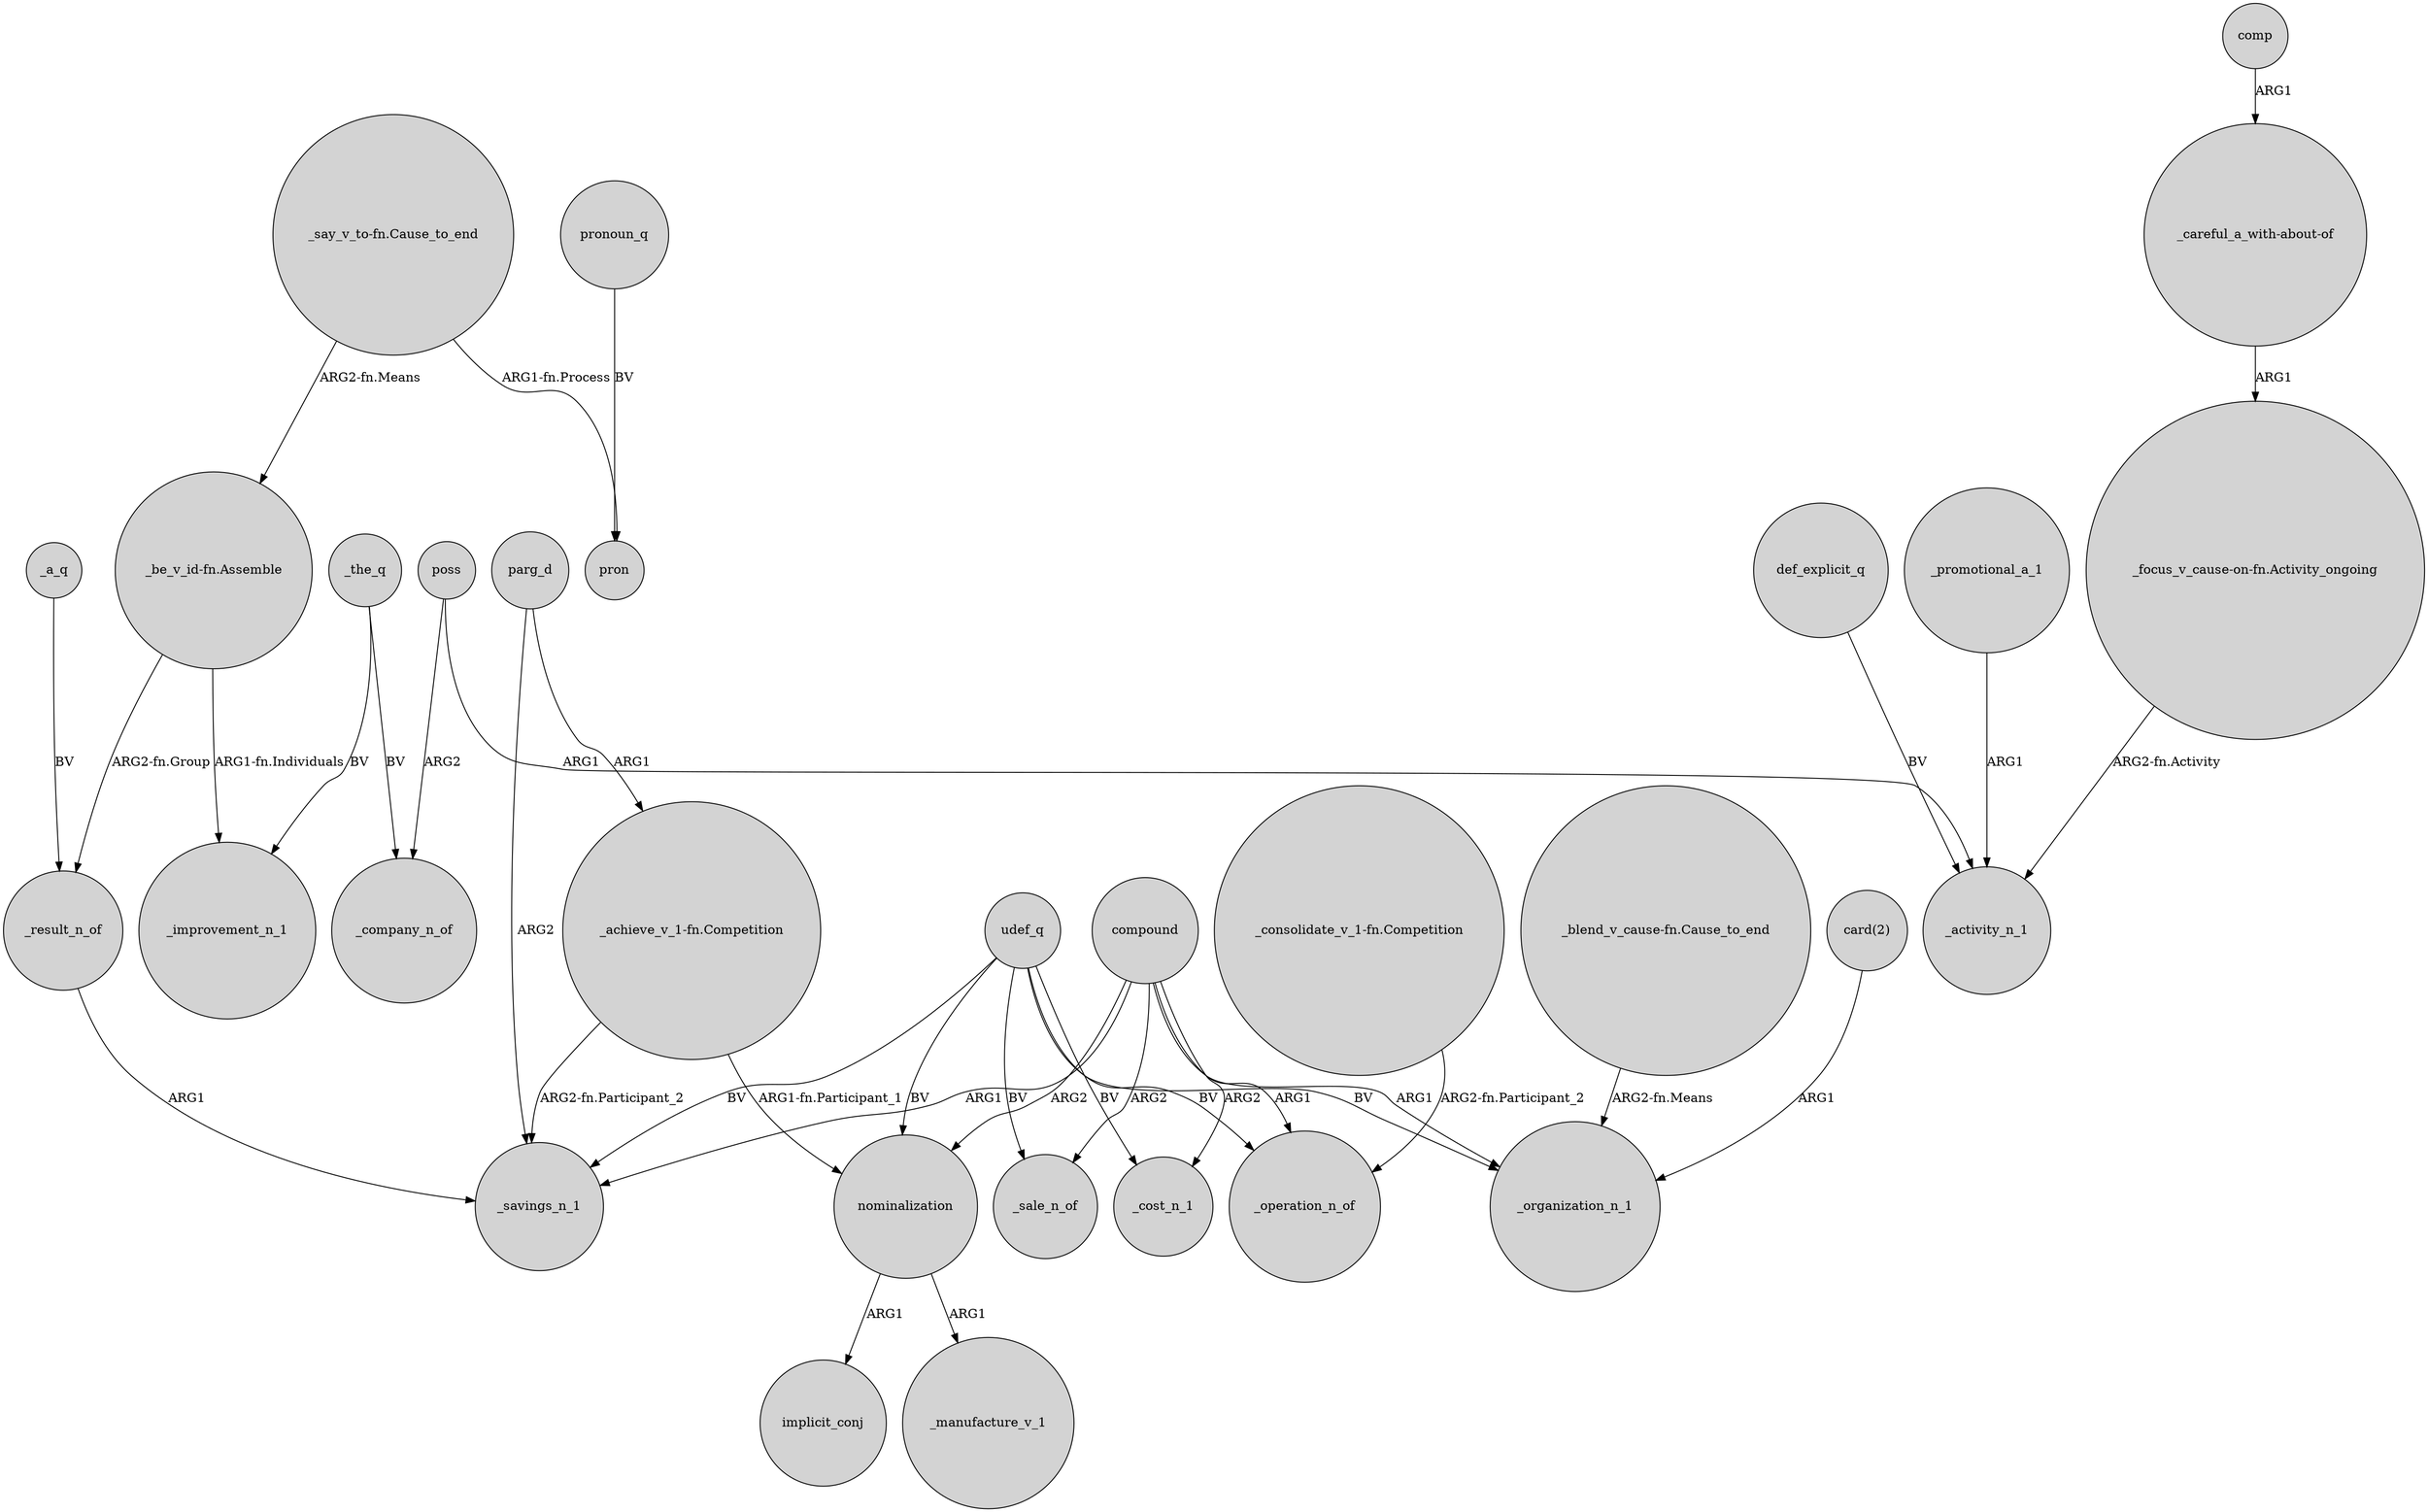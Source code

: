 digraph {
	node [shape=circle style=filled]
	udef_q -> _savings_n_1 [label=BV]
	"_careful_a_with-about-of" -> "_focus_v_cause-on-fn.Activity_ongoing" [label=ARG1]
	nominalization -> implicit_conj [label=ARG1]
	compound -> _cost_n_1 [label=ARG2]
	parg_d -> _savings_n_1 [label=ARG2]
	def_explicit_q -> _activity_n_1 [label=BV]
	udef_q -> nominalization [label=BV]
	udef_q -> _organization_n_1 [label=BV]
	compound -> _operation_n_of [label=ARG1]
	udef_q -> _sale_n_of [label=BV]
	"_achieve_v_1-fn.Competition" -> _savings_n_1 [label="ARG2-fn.Participant_2"]
	"_say_v_to-fn.Cause_to_end" -> pron [label="ARG1-fn.Process"]
	compound -> nominalization [label=ARG2]
	_result_n_of -> _savings_n_1 [label=ARG1]
	"card(2)" -> _organization_n_1 [label=ARG1]
	pronoun_q -> pron [label=BV]
	poss -> _company_n_of [label=ARG2]
	compound -> _savings_n_1 [label=ARG1]
	"_achieve_v_1-fn.Competition" -> nominalization [label="ARG1-fn.Participant_1"]
	"_consolidate_v_1-fn.Competition" -> _operation_n_of [label="ARG2-fn.Participant_2"]
	"_be_v_id-fn.Assemble" -> _result_n_of [label="ARG2-fn.Group"]
	udef_q -> _operation_n_of [label=BV]
	poss -> _activity_n_1 [label=ARG1]
	compound -> _organization_n_1 [label=ARG1]
	comp -> "_careful_a_with-about-of" [label=ARG1]
	"_focus_v_cause-on-fn.Activity_ongoing" -> _activity_n_1 [label="ARG2-fn.Activity"]
	_a_q -> _result_n_of [label=BV]
	"_say_v_to-fn.Cause_to_end" -> "_be_v_id-fn.Assemble" [label="ARG2-fn.Means"]
	"_blend_v_cause-fn.Cause_to_end" -> _organization_n_1 [label="ARG2-fn.Means"]
	_the_q -> _improvement_n_1 [label=BV]
	parg_d -> "_achieve_v_1-fn.Competition" [label=ARG1]
	"_be_v_id-fn.Assemble" -> _improvement_n_1 [label="ARG1-fn.Individuals"]
	nominalization -> _manufacture_v_1 [label=ARG1]
	_promotional_a_1 -> _activity_n_1 [label=ARG1]
	_the_q -> _company_n_of [label=BV]
	udef_q -> _cost_n_1 [label=BV]
	compound -> _sale_n_of [label=ARG2]
}
